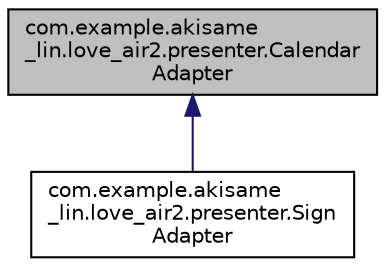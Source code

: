 digraph "com.example.akisame_lin.love_air2.presenter.CalendarAdapter"
{
 // LATEX_PDF_SIZE
  edge [fontname="Helvetica",fontsize="10",labelfontname="Helvetica",labelfontsize="10"];
  node [fontname="Helvetica",fontsize="10",shape=record];
  Node0 [label="com.example.akisame\l_lin.love_air2.presenter.Calendar\lAdapter",height=0.2,width=0.4,color="black", fillcolor="grey75", style="filled", fontcolor="black",tooltip=" "];
  Node0 -> Node1 [dir="back",color="midnightblue",fontsize="10",style="solid"];
  Node1 [label="com.example.akisame\l_lin.love_air2.presenter.Sign\lAdapter",height=0.2,width=0.4,color="black", fillcolor="white", style="filled",URL="$classcom_1_1example_1_1akisame__lin_1_1love__air2_1_1presenter_1_1_sign_adapter.html",tooltip=" "];
}
